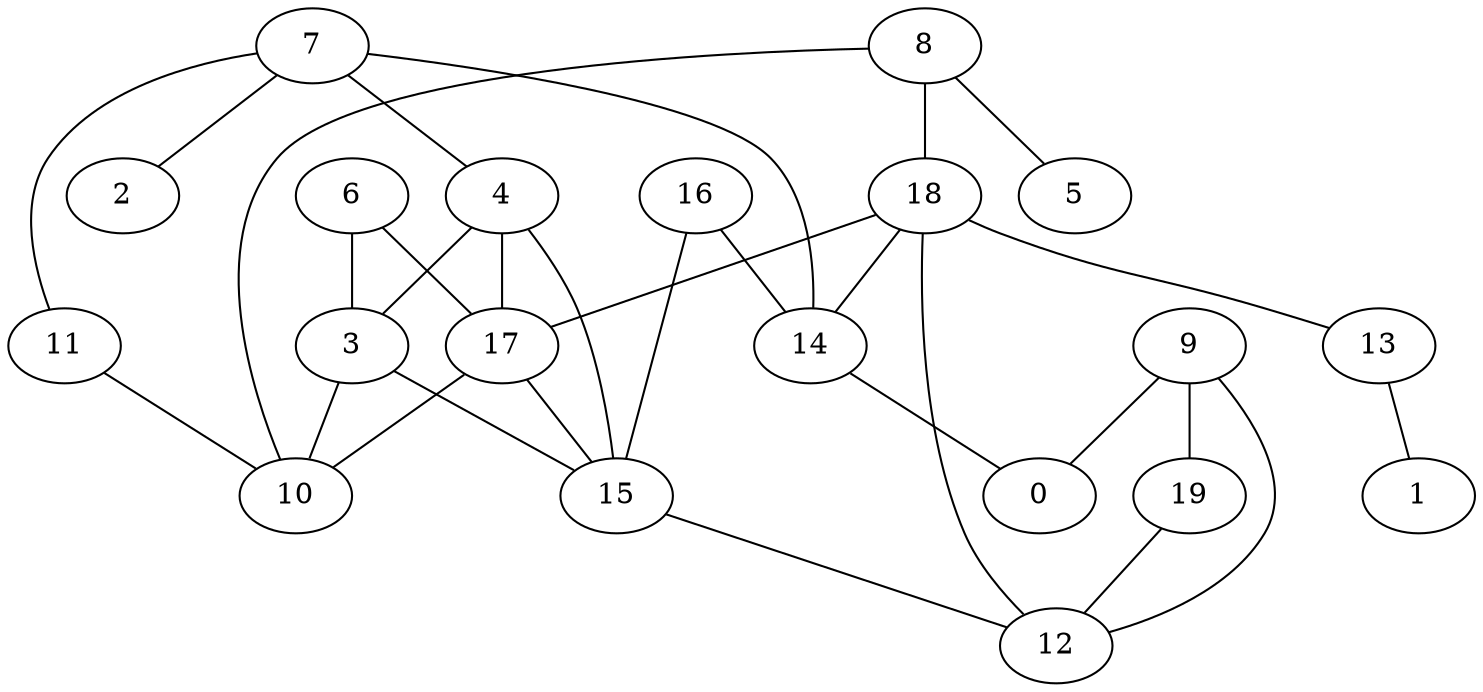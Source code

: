 digraph GG_graph {

subgraph G_graph {
edge [color = black]
"7" -> "2" [dir = none]
"7" -> "11" [dir = none]
"7" -> "14" [dir = none]
"16" -> "15" [dir = none]
"3" -> "15" [dir = none]
"9" -> "12" [dir = none]
"14" -> "0" [dir = none]
"6" -> "17" [dir = none]
"6" -> "3" [dir = none]
"19" -> "12" [dir = none]
"18" -> "12" [dir = none]
"18" -> "14" [dir = none]
"18" -> "13" [dir = none]
"11" -> "10" [dir = none]
"13" -> "1" [dir = none]
"15" -> "12" [dir = none]
"8" -> "5" [dir = none]
"8" -> "18" [dir = none]
"4" -> "3" [dir = none]
"9" -> "19" [dir = none]
"9" -> "0" [dir = none]
"4" -> "15" [dir = none]
"18" -> "17" [dir = none]
"8" -> "10" [dir = none]
"3" -> "10" [dir = none]
"7" -> "4" [dir = none]
"4" -> "17" [dir = none]
"16" -> "14" [dir = none]
"17" -> "10" [dir = none]
"17" -> "15" [dir = none]
}

}
